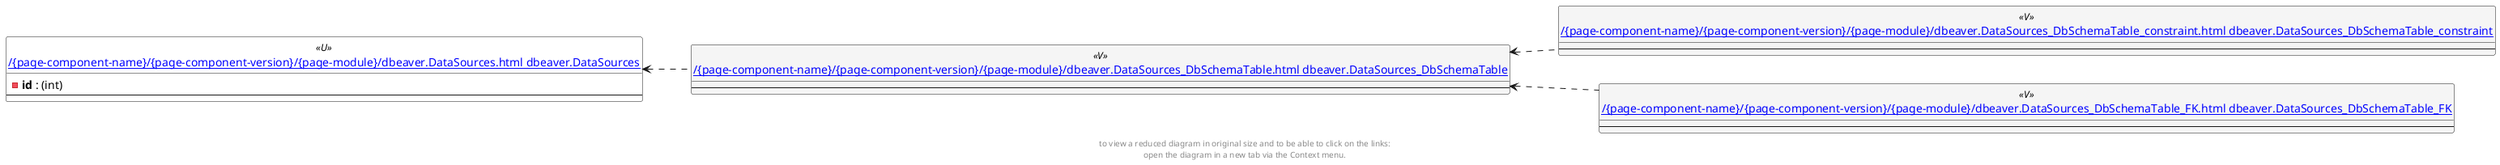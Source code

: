 @startuml
left to right direction
'top to bottom direction
hide circle
'avoide "." issues:
set namespaceSeparator none


skinparam class {
  BackgroundColor White
  BackgroundColor<<FN>> Yellow
  BackgroundColor<<FS>> Yellow
  BackgroundColor<<FT>> LightGray
  BackgroundColor<<IF>> Yellow
  BackgroundColor<<IS>> Yellow
  BackgroundColor<<P>> Aqua
  BackgroundColor<<PC>> Aqua
  BackgroundColor<<SN>> Yellow
  BackgroundColor<<SO>> SlateBlue
  BackgroundColor<<TF>> LightGray
  BackgroundColor<<TR>> Tomato
  BackgroundColor<<U>> White
  BackgroundColor<<V>> WhiteSmoke
  BackgroundColor<<X>> Aqua
}


entity "[[{site-url}/{page-component-name}/{page-component-version}/{page-module}/dbeaver.DataSources.html dbeaver.DataSources]]" as dbeaver.DataSources << U >> {
  - **id** : (int)
  --
}

entity "[[{site-url}/{page-component-name}/{page-component-version}/{page-module}/dbeaver.DataSources_DbSchemaTable.html dbeaver.DataSources_DbSchemaTable]]" as dbeaver.DataSources_DbSchemaTable << V >> {
  --
}

entity "[[{site-url}/{page-component-name}/{page-component-version}/{page-module}/dbeaver.DataSources_DbSchemaTable_constraint.html dbeaver.DataSources_DbSchemaTable_constraint]]" as dbeaver.DataSources_DbSchemaTable_constraint << V >> {
  --
}

entity "[[{site-url}/{page-component-name}/{page-component-version}/{page-module}/dbeaver.DataSources_DbSchemaTable_FK.html dbeaver.DataSources_DbSchemaTable_FK]]" as dbeaver.DataSources_DbSchemaTable_FK << V >> {
  --
}

dbeaver.DataSources <.. dbeaver.DataSources_DbSchemaTable
dbeaver.DataSources_DbSchemaTable <.. dbeaver.DataSources_DbSchemaTable_constraint
dbeaver.DataSources_DbSchemaTable <.. dbeaver.DataSources_DbSchemaTable_FK
footer
to view a reduced diagram in original size and to be able to click on the links:
open the diagram in a new tab via the Context menu.
end footer

@enduml

